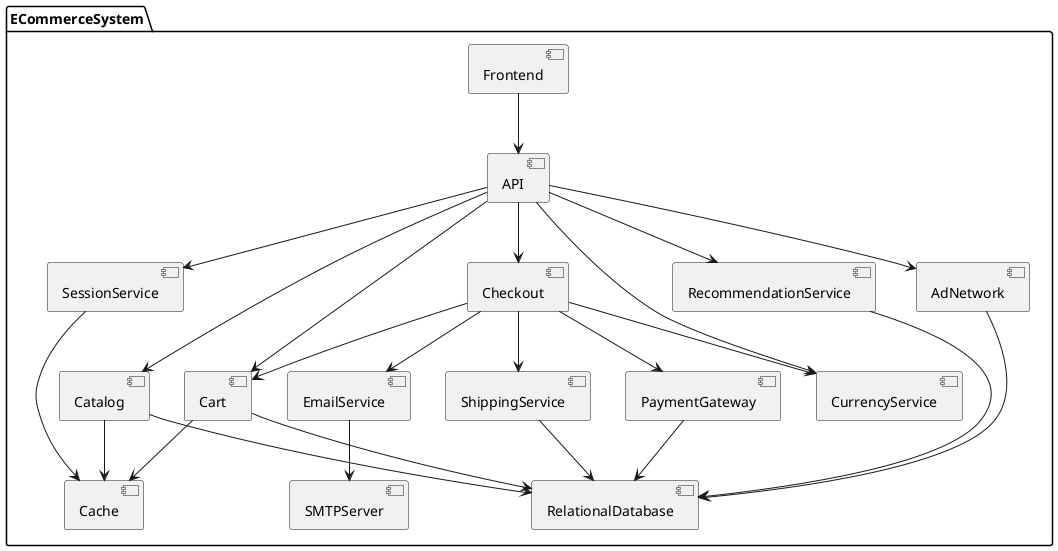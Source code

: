 @startuml
package ECommerceSystem {

    [Frontend] as Frontend
    [API] as API
    [SessionService] as Session

    [Catalog] as Catalog
    [Cart] as Cart
    [Checkout] as Checkout
    [PaymentGateway] as Payment
    [ShippingService] as Shipping
    [CurrencyService] as Currency
    [RecommendationService] as Recommend
    [AdNetwork] as Ads
    [EmailService] as Email

    [RelationalDatabase] as DB
    [Cache] as Cache
    [SMTPServer] as SMTP

    Frontend --> API
    API --> Session
    Session --> Cache

    API --> Catalog
    API --> Cart
    API --> Checkout
    API --> Recommend
    API --> Ads
    API --> Currency

    Catalog --> DB
    Catalog --> Cache
    Cart --> DB
    Cart --> Cache

    Checkout --> Cart
    Checkout --> Payment
    Checkout --> Shipping
    Checkout --> Email
    Checkout --> Currency

    Payment --> DB
    Shipping --> DB
    Recommend --> DB
    Ads --> DB
    Email --> SMTP
}
@enduml
